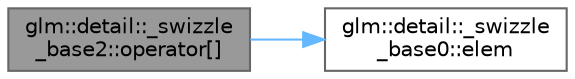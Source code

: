 digraph "glm::detail::_swizzle_base2::operator[]"
{
 // LATEX_PDF_SIZE
  bgcolor="transparent";
  edge [fontname=Helvetica,fontsize=10,labelfontname=Helvetica,labelfontsize=10];
  node [fontname=Helvetica,fontsize=10,shape=box,height=0.2,width=0.4];
  rankdir="LR";
  Node1 [id="Node000001",label="glm::detail::_swizzle\l_base2::operator[]",height=0.2,width=0.4,color="gray40", fillcolor="grey60", style="filled", fontcolor="black",tooltip=" "];
  Node1 -> Node2 [id="edge2_Node000001_Node000002",color="steelblue1",style="solid",tooltip=" "];
  Node2 [id="Node000002",label="glm::detail::_swizzle\l_base0::elem",height=0.2,width=0.4,color="grey40", fillcolor="white", style="filled",URL="$structglm_1_1detail_1_1__swizzle__base0.html#a58ae00ae58cd438031a09355472fa10f",tooltip=" "];
}
